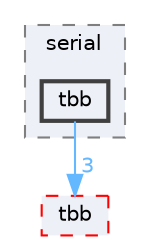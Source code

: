 digraph "external/taskflow/3rd-party/tbb/include/serial/tbb"
{
 // LATEX_PDF_SIZE
  bgcolor="transparent";
  edge [fontname=Helvetica,fontsize=10,labelfontname=Helvetica,labelfontsize=10];
  node [fontname=Helvetica,fontsize=10,shape=box,height=0.2,width=0.4];
  compound=true
  subgraph clusterdir_220e27e9a7f06bde6be9d454c6c2cf8b {
    graph [ bgcolor="#edf0f7", pencolor="grey50", label="serial", fontname=Helvetica,fontsize=10 style="filled,dashed", URL="dir_220e27e9a7f06bde6be9d454c6c2cf8b.html",tooltip=""]
  dir_98350335d05fcf74766880e1ed66e7fe [label="tbb", fillcolor="#edf0f7", color="grey25", style="filled,bold", URL="dir_98350335d05fcf74766880e1ed66e7fe.html",tooltip=""];
  }
  dir_3c21e1a9f88cb55805b13da017aa6539 [label="tbb", fillcolor="#edf0f7", color="red", style="filled,dashed", URL="dir_3c21e1a9f88cb55805b13da017aa6539.html",tooltip=""];
  dir_98350335d05fcf74766880e1ed66e7fe->dir_3c21e1a9f88cb55805b13da017aa6539 [headlabel="3", labeldistance=1.5 headhref="dir_000822_000823.html" href="dir_000822_000823.html" color="steelblue1" fontcolor="steelblue1"];
}
